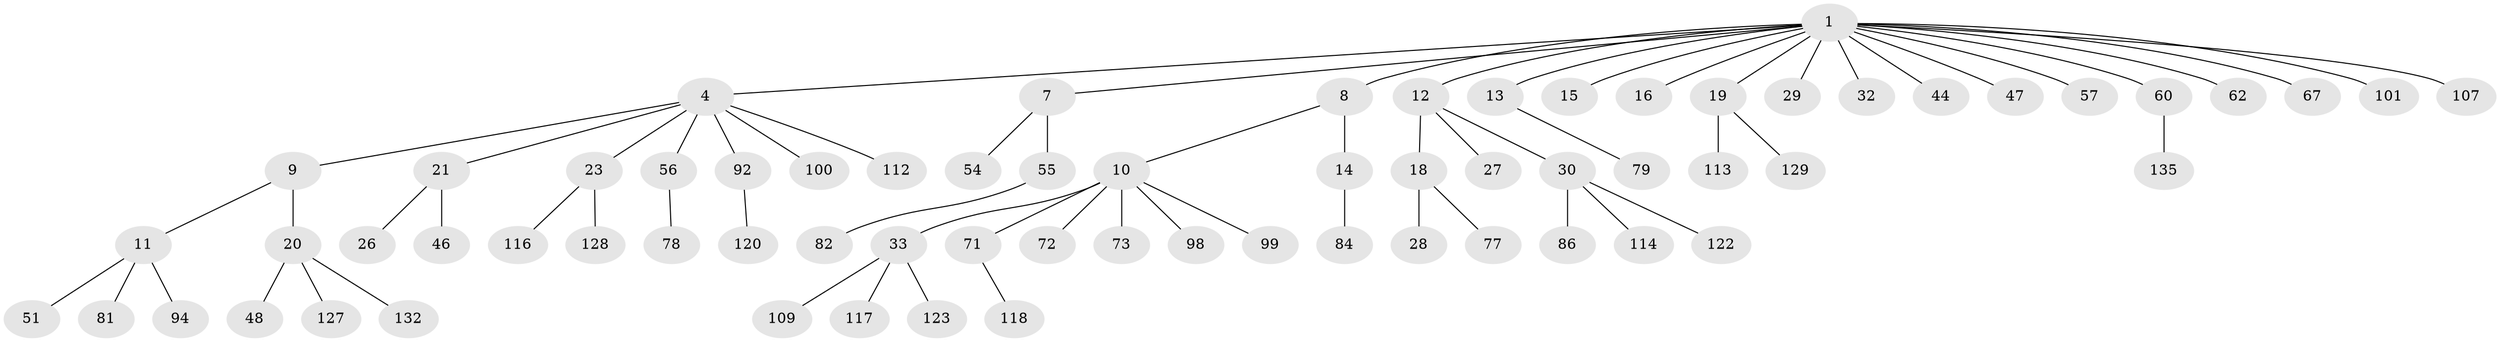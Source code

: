 // original degree distribution, {4: 0.06569343065693431, 5: 0.021897810218978103, 6: 0.014598540145985401, 8: 0.0072992700729927005, 3: 0.16058394160583941, 7: 0.0072992700729927005, 2: 0.2116788321167883, 1: 0.5109489051094891}
// Generated by graph-tools (version 1.1) at 2025/15/03/09/25 04:15:23]
// undirected, 68 vertices, 67 edges
graph export_dot {
graph [start="1"]
  node [color=gray90,style=filled];
  1 [super="+3+22+2"];
  4 [super="+49+45"];
  7;
  8 [super="+83"];
  9;
  10;
  11 [super="+40+125+93"];
  12;
  13;
  14 [super="+34"];
  15;
  16 [super="+17"];
  18 [super="+24"];
  19 [super="+25+87"];
  20 [super="+39"];
  21;
  23 [super="+102+35"];
  26 [super="+64"];
  27 [super="+108+65"];
  28;
  29 [super="+50+110"];
  30 [super="+63+37"];
  32 [super="+36"];
  33 [super="+137+42"];
  44;
  46;
  47 [super="+52"];
  48 [super="+133"];
  51;
  54 [super="+131"];
  55;
  56 [super="+105+68+126+61"];
  57;
  60 [super="+85"];
  62;
  67 [super="+74+90+134"];
  71 [super="+88"];
  72;
  73 [super="+111"];
  77;
  78;
  79;
  81;
  82;
  84 [super="+136"];
  86 [super="+130"];
  92;
  94;
  98;
  99;
  100;
  101;
  107;
  109;
  112;
  113;
  114;
  116;
  117;
  118 [super="+121"];
  120;
  122;
  123;
  127;
  128;
  129;
  132;
  135;
  1 -- 32;
  1 -- 4;
  1 -- 8;
  1 -- 107;
  1 -- 13;
  1 -- 44;
  1 -- 62;
  1 -- 67;
  1 -- 101;
  1 -- 7;
  1 -- 12;
  1 -- 47;
  1 -- 16;
  1 -- 15;
  1 -- 19;
  1 -- 57;
  1 -- 60;
  1 -- 29;
  4 -- 9;
  4 -- 21;
  4 -- 23;
  4 -- 56;
  4 -- 100;
  4 -- 92;
  4 -- 112;
  7 -- 54;
  7 -- 55;
  8 -- 10;
  8 -- 14;
  9 -- 11;
  9 -- 20;
  10 -- 33;
  10 -- 71;
  10 -- 72;
  10 -- 73;
  10 -- 98;
  10 -- 99;
  11 -- 81;
  11 -- 51;
  11 -- 94;
  12 -- 18;
  12 -- 27;
  12 -- 30;
  13 -- 79;
  14 -- 84;
  18 -- 28;
  18 -- 77;
  19 -- 129;
  19 -- 113;
  20 -- 48;
  20 -- 132;
  20 -- 127;
  21 -- 26;
  21 -- 46;
  23 -- 128;
  23 -- 116;
  30 -- 86;
  30 -- 114;
  30 -- 122;
  33 -- 109;
  33 -- 123;
  33 -- 117;
  55 -- 82;
  56 -- 78;
  60 -- 135;
  71 -- 118;
  92 -- 120;
}
